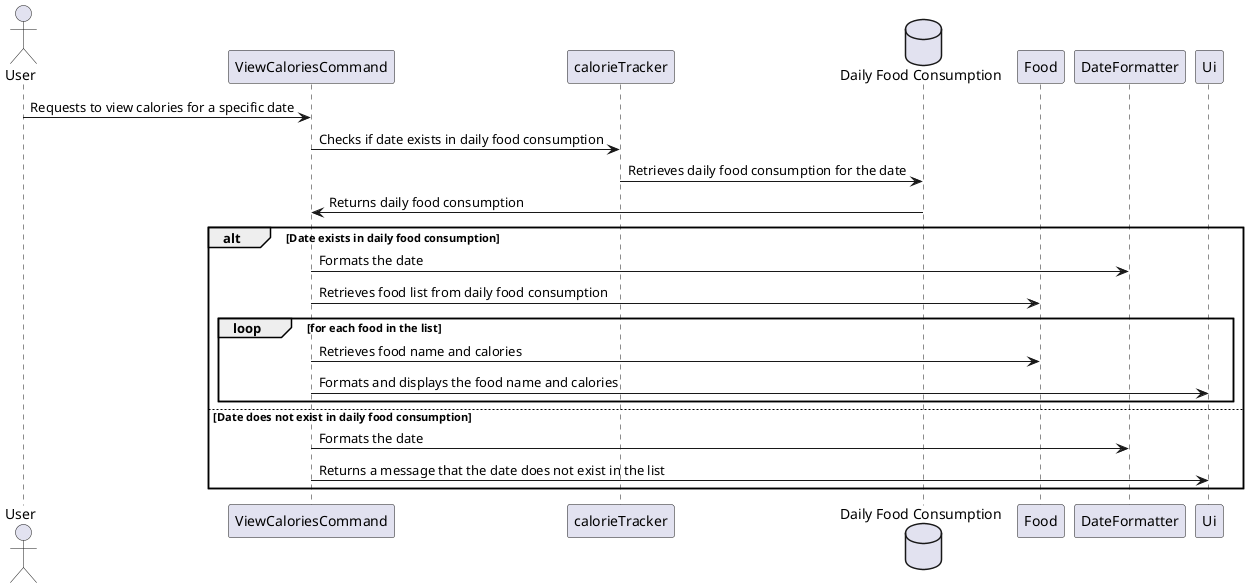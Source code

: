 @startuml
actor User
participant "ViewCaloriesCommand" as VCC
participant "calorieTracker" as CT
database "Daily Food Consumption" as DFC
participant "Food" as F
participant "DateFormatter" as DF
participant "Ui" as UI

User -> VCC : Requests to view calories for a specific date
VCC -> CT : Checks if date exists in daily food consumption
CT -> DFC : Retrieves daily food consumption for the date
DFC -> VCC : Returns daily food consumption
alt Date exists in daily food consumption
    VCC -> DF : Formats the date
    VCC -> F : Retrieves food list from daily food consumption
    loop for each food in the list
        VCC -> F : Retrieves food name and calories
        VCC -> UI : Formats and displays the food name and calories
    end
else Date does not exist in daily food consumption
    VCC -> DF : Formats the date
    VCC -> UI : Returns a message that the date does not exist in the list
end
@enduml
